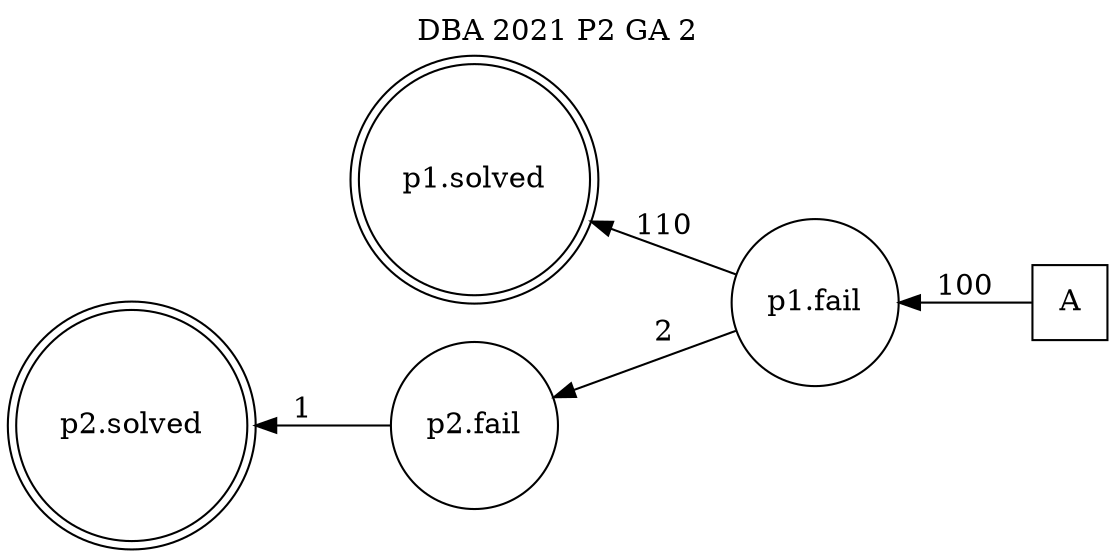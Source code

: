 digraph DBA_2021_P2_GA_2_GOOD {
labelloc="tl"
label= " DBA 2021 P2 GA 2 "
rankdir="RL";
graph [ size=" 10 , 10 !"]

"A" [shape="square" label="A"]
"p1.fail" [shape="circle" label="p1.fail"]
"p1.solved" [shape="doublecircle" label="p1.solved"]
"p2.fail" [shape="circle" label="p2.fail"]
"p2.solved" [shape="doublecircle" label="p2.solved"]
"A" -> "p1.fail" [ label=100]
"p1.fail" -> "p1.solved" [ label=110]
"p1.fail" -> "p2.fail" [ label=2]
"p2.fail" -> "p2.solved" [ label=1]
}
